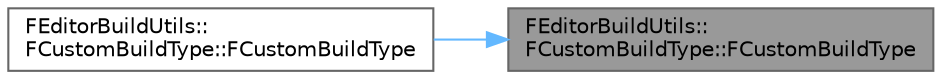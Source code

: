 digraph "FEditorBuildUtils::FCustomBuildType::FCustomBuildType"
{
 // INTERACTIVE_SVG=YES
 // LATEX_PDF_SIZE
  bgcolor="transparent";
  edge [fontname=Helvetica,fontsize=10,labelfontname=Helvetica,labelfontsize=10];
  node [fontname=Helvetica,fontsize=10,shape=box,height=0.2,width=0.4];
  rankdir="RL";
  Node1 [id="Node000001",label="FEditorBuildUtils::\lFCustomBuildType::FCustomBuildType",height=0.2,width=0.4,color="gray40", fillcolor="grey60", style="filled", fontcolor="black",tooltip=" "];
  Node1 -> Node2 [id="edge1_Node000001_Node000002",dir="back",color="steelblue1",style="solid",tooltip=" "];
  Node2 [id="Node000002",label="FEditorBuildUtils::\lFCustomBuildType::FCustomBuildType",height=0.2,width=0.4,color="grey40", fillcolor="white", style="filled",URL="$d9/dbc/structFEditorBuildUtils_1_1FCustomBuildType.html#a3551b81647c8ef65eea763e6045e1cc7",tooltip=" "];
}
